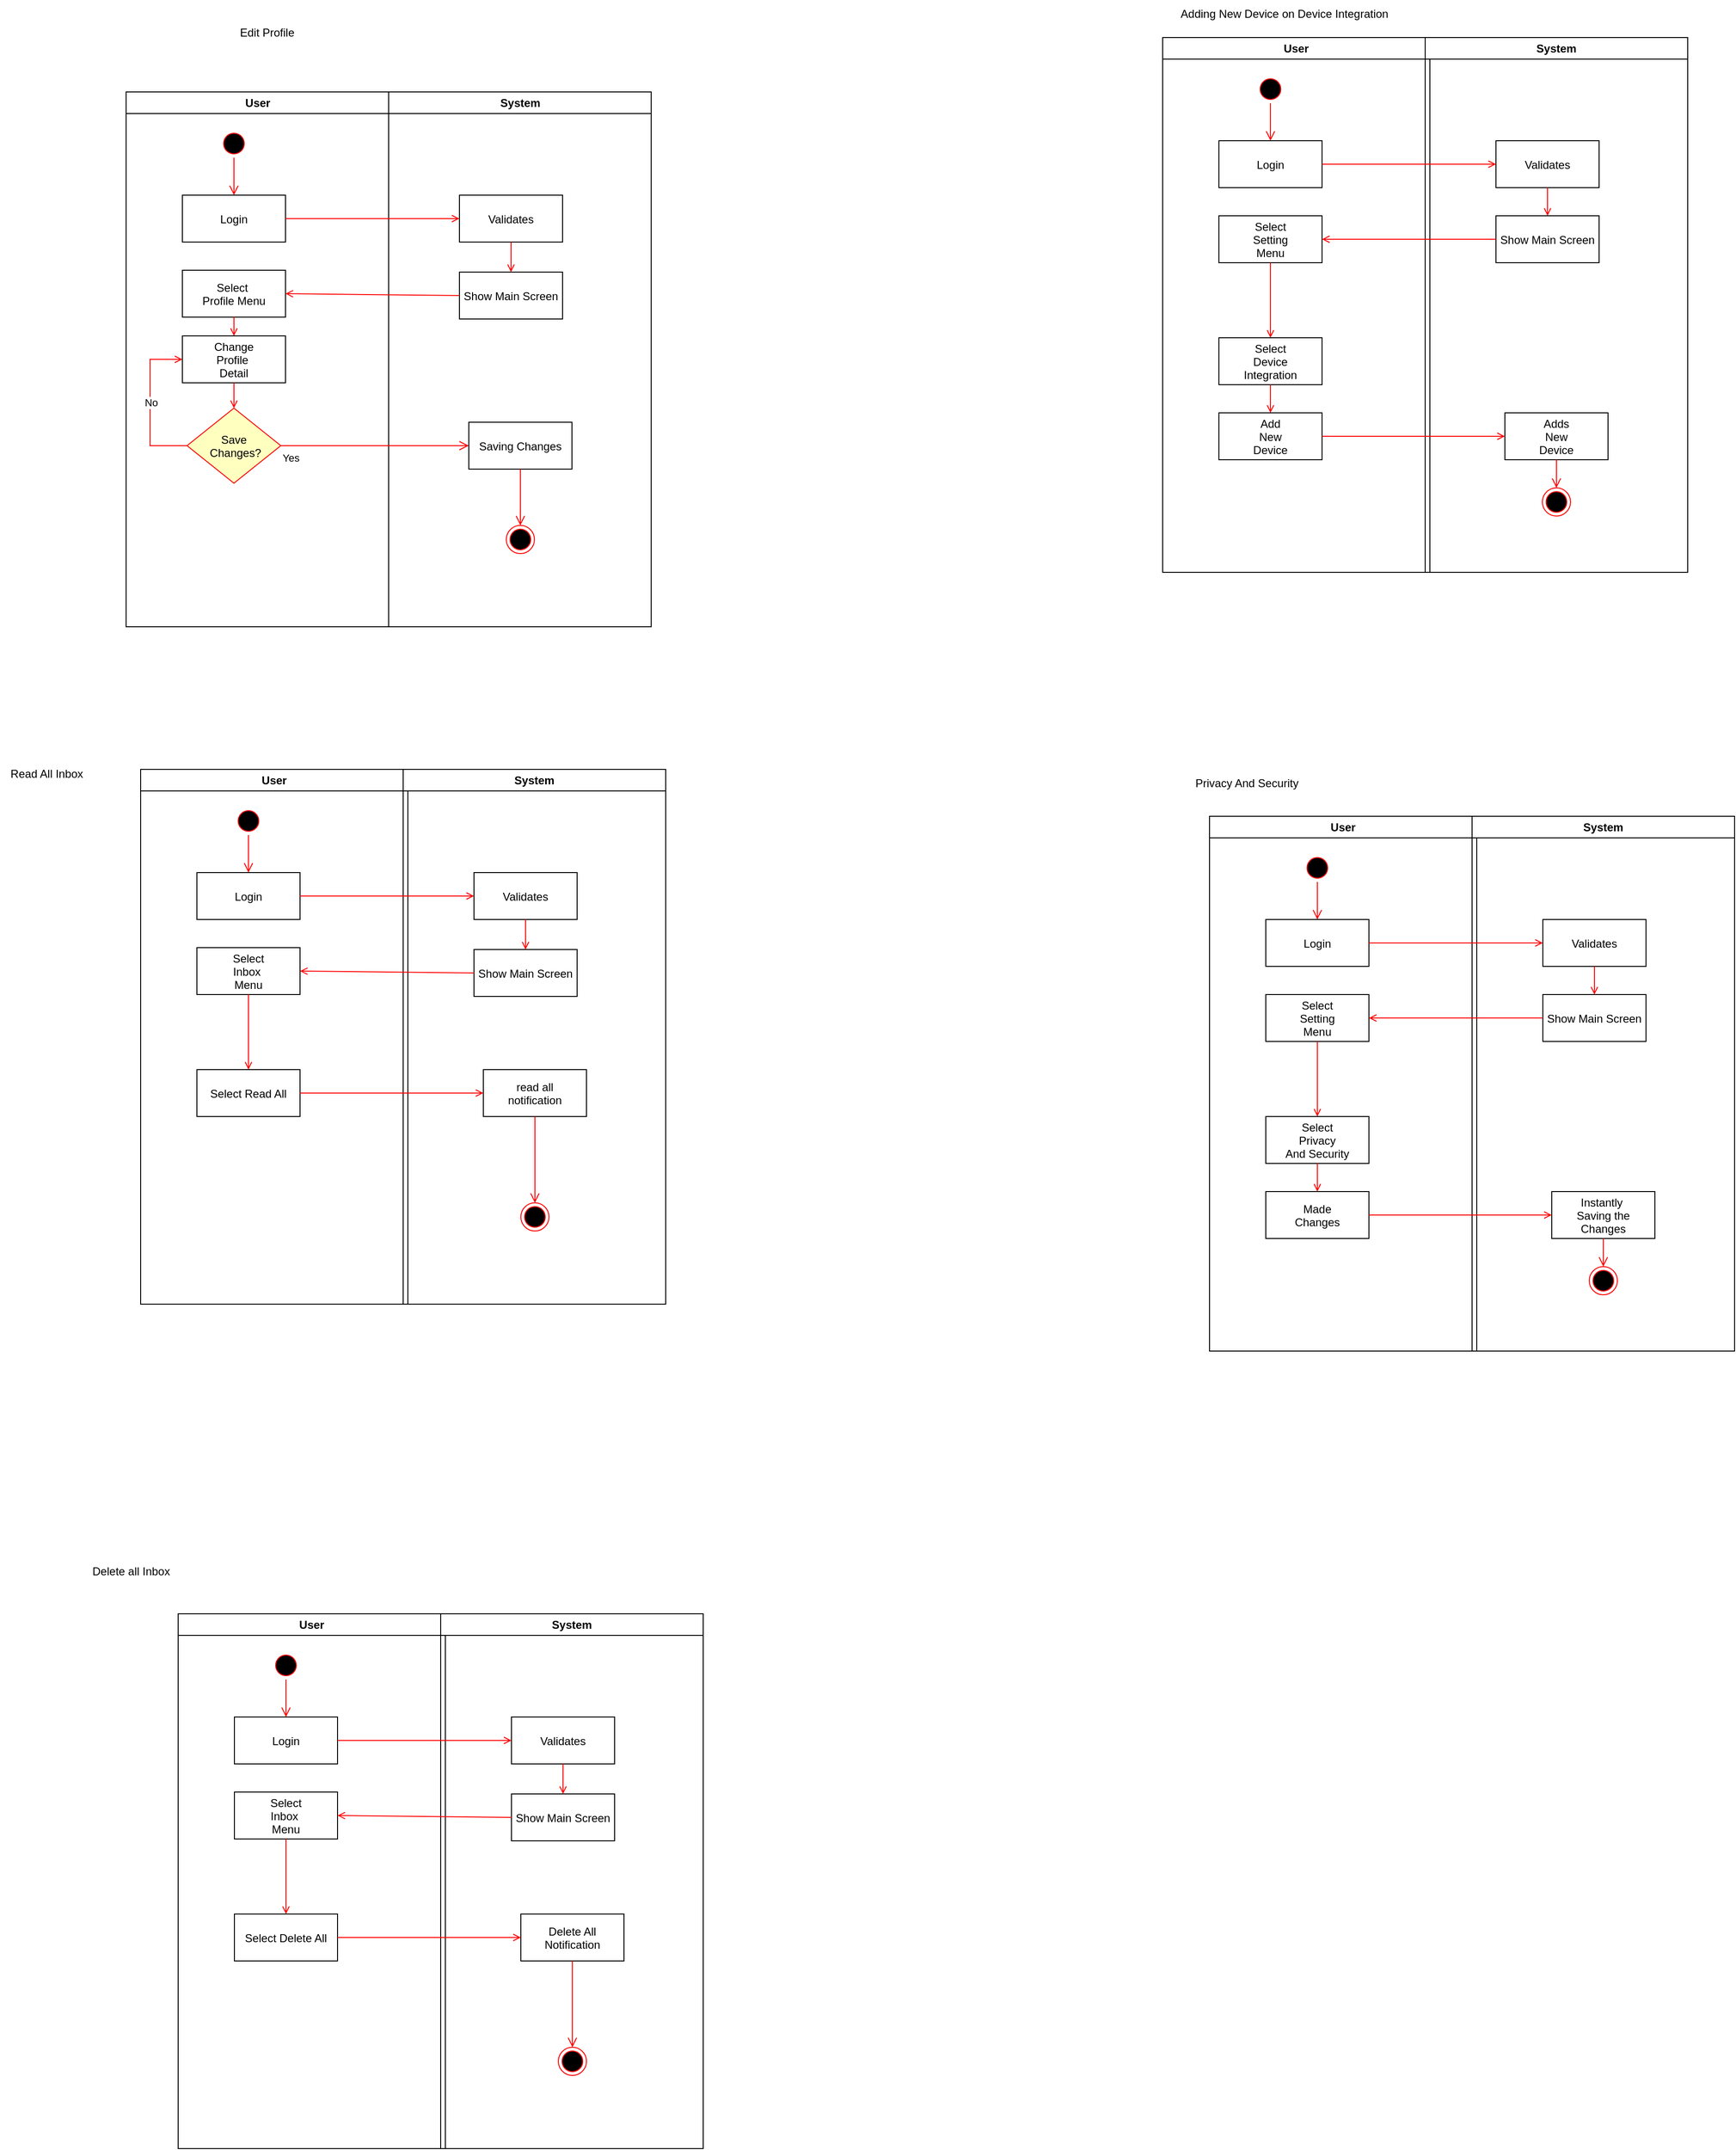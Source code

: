 <mxfile version="24.6.4" type="github">
  <diagram name="Page-1" id="e7e014a7-5840-1c2e-5031-d8a46d1fe8dd">
    <mxGraphModel dx="4750" dy="1995" grid="1" gridSize="10" guides="1" tooltips="1" connect="1" arrows="1" fold="1" page="1" pageScale="1" pageWidth="1169" pageHeight="826" background="none" math="0" shadow="0">
      <root>
        <mxCell id="0" />
        <mxCell id="1" parent="0" />
        <mxCell id="2" value="User" style="swimlane;whiteSpace=wrap" parent="1" vertex="1">
          <mxGeometry x="164.5" y="128" width="280" height="570" as="geometry" />
        </mxCell>
        <mxCell id="5" value="" style="ellipse;shape=startState;fillColor=#000000;strokeColor=#ff0000;" parent="2" vertex="1">
          <mxGeometry x="100" y="40" width="30" height="30" as="geometry" />
        </mxCell>
        <mxCell id="6" value="" style="edgeStyle=elbowEdgeStyle;elbow=horizontal;verticalAlign=bottom;endArrow=open;endSize=8;strokeColor=#FF0000;endFill=1;rounded=0" parent="2" source="5" target="7" edge="1">
          <mxGeometry x="100" y="40" as="geometry">
            <mxPoint x="115" y="110" as="targetPoint" />
          </mxGeometry>
        </mxCell>
        <mxCell id="7" value="Login" style="" parent="2" vertex="1">
          <mxGeometry x="60" y="110" width="110" height="50" as="geometry" />
        </mxCell>
        <mxCell id="8" value="Select &#xa;Profile Menu" style="" parent="2" vertex="1">
          <mxGeometry x="60" y="190" width="110" height="50" as="geometry" />
        </mxCell>
        <mxCell id="11" value="" style="endArrow=open;strokeColor=#FF0000;endFill=1;rounded=0;entryX=0.5;entryY=0;entryDx=0;entryDy=0;" parent="2" source="8" target="FEUVQfDStyzJpUgFXX7i-67" edge="1">
          <mxGeometry relative="1" as="geometry">
            <mxPoint x="115.5" y="272" as="targetPoint" />
          </mxGeometry>
        </mxCell>
        <mxCell id="21" value="Save&#xa; Changes?" style="rhombus;fillColor=#ffffc0;strokeColor=#ff0000;" parent="2" vertex="1">
          <mxGeometry x="65" y="337" width="100" height="80" as="geometry" />
        </mxCell>
        <mxCell id="FEUVQfDStyzJpUgFXX7i-44" value="" style="endArrow=open;strokeColor=#FF0000;endFill=1;rounded=0;exitX=0;exitY=0.5;exitDx=0;exitDy=0;entryX=0;entryY=0.5;entryDx=0;entryDy=0;" edge="1" parent="2" source="21" target="FEUVQfDStyzJpUgFXX7i-67">
          <mxGeometry relative="1" as="geometry">
            <mxPoint x="125" y="257" as="sourcePoint" />
            <mxPoint x="55.5" y="272" as="targetPoint" />
            <Array as="points">
              <mxPoint x="25.5" y="377" />
              <mxPoint x="25.5" y="285" />
            </Array>
          </mxGeometry>
        </mxCell>
        <mxCell id="FEUVQfDStyzJpUgFXX7i-45" value="No" style="edgeLabel;html=1;align=center;verticalAlign=middle;resizable=0;points=[];" vertex="1" connectable="0" parent="FEUVQfDStyzJpUgFXX7i-44">
          <mxGeometry x="0.033" y="-1" relative="1" as="geometry">
            <mxPoint as="offset" />
          </mxGeometry>
        </mxCell>
        <mxCell id="FEUVQfDStyzJpUgFXX7i-67" value="Change&#xa;Profile &#xa;Detail" style="" vertex="1" parent="2">
          <mxGeometry x="60" y="260" width="110" height="50" as="geometry" />
        </mxCell>
        <mxCell id="FEUVQfDStyzJpUgFXX7i-68" value="" style="endArrow=open;strokeColor=#FF0000;endFill=1;rounded=0;entryX=0.5;entryY=0;entryDx=0;entryDy=0;exitX=0.5;exitY=1;exitDx=0;exitDy=0;" edge="1" parent="2" source="FEUVQfDStyzJpUgFXX7i-67" target="21">
          <mxGeometry relative="1" as="geometry">
            <mxPoint x="125" y="250" as="sourcePoint" />
            <mxPoint x="125" y="270" as="targetPoint" />
          </mxGeometry>
        </mxCell>
        <mxCell id="3" value="System" style="swimlane;whiteSpace=wrap" parent="1" vertex="1">
          <mxGeometry x="444.5" y="128" width="280" height="570" as="geometry" />
        </mxCell>
        <mxCell id="15" value="Validates" style="" parent="3" vertex="1">
          <mxGeometry x="75.5" y="110" width="110" height="50" as="geometry" />
        </mxCell>
        <mxCell id="18" value="Show Main Screen" style="" parent="3" vertex="1">
          <mxGeometry x="75.5" y="192" width="110" height="50" as="geometry" />
        </mxCell>
        <mxCell id="24" value="" style="endArrow=open;strokeColor=#FF0000;endFill=1;rounded=0;exitX=0.5;exitY=1;exitDx=0;exitDy=0;entryX=0.5;entryY=0;entryDx=0;entryDy=0;" parent="3" source="15" target="18" edge="1">
          <mxGeometry relative="1" as="geometry">
            <mxPoint x="130" y="247.391" as="sourcePoint" />
            <mxPoint x="130.5" y="202" as="targetPoint" />
          </mxGeometry>
        </mxCell>
        <mxCell id="30" value="Saving Changes" style="" parent="3" vertex="1">
          <mxGeometry x="85.5" y="352" width="110" height="50" as="geometry" />
        </mxCell>
        <mxCell id="FEUVQfDStyzJpUgFXX7i-42" value="" style="ellipse;html=1;shape=endState;fillColor=#000000;strokeColor=#ff0000;" vertex="1" parent="3">
          <mxGeometry x="125.5" y="462" width="30" height="30" as="geometry" />
        </mxCell>
        <mxCell id="FEUVQfDStyzJpUgFXX7i-46" value="" style="elbow=horizontal;align=left;verticalAlign=top;endArrow=open;endSize=8;strokeColor=#FF0000;endFill=1;rounded=0;exitX=0.5;exitY=1;exitDx=0;exitDy=0;entryX=0.5;entryY=0;entryDx=0;entryDy=0;" edge="1" parent="3" source="30" target="FEUVQfDStyzJpUgFXX7i-42">
          <mxGeometry x="-1" relative="1" as="geometry">
            <mxPoint x="95.5" y="345" as="targetPoint" />
            <mxPoint x="-104.5" y="345" as="sourcePoint" />
          </mxGeometry>
        </mxCell>
        <mxCell id="20" value="" style="endArrow=open;strokeColor=#FF0000;endFill=1;rounded=0;exitX=0;exitY=0.5;exitDx=0;exitDy=0;entryX=1;entryY=0.5;entryDx=0;entryDy=0;" parent="1" source="18" target="8" edge="1">
          <mxGeometry relative="1" as="geometry">
            <mxPoint x="510" y="450" as="targetPoint" />
          </mxGeometry>
        </mxCell>
        <mxCell id="9" value="" style="endArrow=open;strokeColor=#FF0000;endFill=1;rounded=0;exitX=1;exitY=0.5;exitDx=0;exitDy=0;entryX=0;entryY=0.5;entryDx=0;entryDy=0;" parent="1" source="7" target="15" edge="1">
          <mxGeometry relative="1" as="geometry">
            <Array as="points">
              <mxPoint x="390" y="263" />
            </Array>
          </mxGeometry>
        </mxCell>
        <mxCell id="23" value="Yes" style="edgeStyle=elbowEdgeStyle;elbow=horizontal;align=left;verticalAlign=top;endArrow=open;endSize=8;strokeColor=#FF0000;endFill=1;rounded=0" parent="1" source="21" target="30" edge="1">
          <mxGeometry x="-1" relative="1" as="geometry">
            <mxPoint x="634.5" y="433" as="targetPoint" />
          </mxGeometry>
        </mxCell>
        <mxCell id="FEUVQfDStyzJpUgFXX7i-48" value="User" style="swimlane;whiteSpace=wrap" vertex="1" parent="1">
          <mxGeometry x="180" y="850" width="285" height="570" as="geometry" />
        </mxCell>
        <mxCell id="FEUVQfDStyzJpUgFXX7i-49" value="" style="ellipse;shape=startState;fillColor=#000000;strokeColor=#ff0000;" vertex="1" parent="FEUVQfDStyzJpUgFXX7i-48">
          <mxGeometry x="100" y="40" width="30" height="30" as="geometry" />
        </mxCell>
        <mxCell id="FEUVQfDStyzJpUgFXX7i-50" value="" style="edgeStyle=elbowEdgeStyle;elbow=horizontal;verticalAlign=bottom;endArrow=open;endSize=8;strokeColor=#FF0000;endFill=1;rounded=0" edge="1" parent="FEUVQfDStyzJpUgFXX7i-48" source="FEUVQfDStyzJpUgFXX7i-49" target="FEUVQfDStyzJpUgFXX7i-51">
          <mxGeometry x="100" y="40" as="geometry">
            <mxPoint x="115" y="110" as="targetPoint" />
          </mxGeometry>
        </mxCell>
        <mxCell id="FEUVQfDStyzJpUgFXX7i-51" value="Login" style="" vertex="1" parent="FEUVQfDStyzJpUgFXX7i-48">
          <mxGeometry x="60" y="110" width="110" height="50" as="geometry" />
        </mxCell>
        <mxCell id="FEUVQfDStyzJpUgFXX7i-52" value="Select&#xa;Inbox &#xa;Menu" style="" vertex="1" parent="FEUVQfDStyzJpUgFXX7i-48">
          <mxGeometry x="60" y="190" width="110" height="50" as="geometry" />
        </mxCell>
        <mxCell id="FEUVQfDStyzJpUgFXX7i-53" value="" style="endArrow=open;strokeColor=#FF0000;endFill=1;rounded=0;entryX=0.5;entryY=0;entryDx=0;entryDy=0;" edge="1" parent="FEUVQfDStyzJpUgFXX7i-48" source="FEUVQfDStyzJpUgFXX7i-52" target="FEUVQfDStyzJpUgFXX7i-70">
          <mxGeometry relative="1" as="geometry">
            <mxPoint x="115" y="290" as="targetPoint" />
          </mxGeometry>
        </mxCell>
        <mxCell id="FEUVQfDStyzJpUgFXX7i-70" value="Select Read All" style="" vertex="1" parent="FEUVQfDStyzJpUgFXX7i-48">
          <mxGeometry x="60" y="320" width="110" height="50" as="geometry" />
        </mxCell>
        <mxCell id="FEUVQfDStyzJpUgFXX7i-57" value="System" style="swimlane;whiteSpace=wrap" vertex="1" parent="1">
          <mxGeometry x="460" y="850" width="280" height="570" as="geometry" />
        </mxCell>
        <mxCell id="FEUVQfDStyzJpUgFXX7i-58" value="Validates" style="" vertex="1" parent="FEUVQfDStyzJpUgFXX7i-57">
          <mxGeometry x="75.5" y="110" width="110" height="50" as="geometry" />
        </mxCell>
        <mxCell id="FEUVQfDStyzJpUgFXX7i-59" value="Show Main Screen" style="" vertex="1" parent="FEUVQfDStyzJpUgFXX7i-57">
          <mxGeometry x="75.5" y="192" width="110" height="50" as="geometry" />
        </mxCell>
        <mxCell id="FEUVQfDStyzJpUgFXX7i-60" value="" style="endArrow=open;strokeColor=#FF0000;endFill=1;rounded=0;exitX=0.5;exitY=1;exitDx=0;exitDy=0;entryX=0.5;entryY=0;entryDx=0;entryDy=0;" edge="1" parent="FEUVQfDStyzJpUgFXX7i-57" source="FEUVQfDStyzJpUgFXX7i-58" target="FEUVQfDStyzJpUgFXX7i-59">
          <mxGeometry relative="1" as="geometry">
            <mxPoint x="130" y="247.391" as="sourcePoint" />
            <mxPoint x="130.5" y="202" as="targetPoint" />
          </mxGeometry>
        </mxCell>
        <mxCell id="FEUVQfDStyzJpUgFXX7i-61" value="read all&#xa;notification" style="" vertex="1" parent="FEUVQfDStyzJpUgFXX7i-57">
          <mxGeometry x="85.5" y="320" width="110" height="50" as="geometry" />
        </mxCell>
        <mxCell id="FEUVQfDStyzJpUgFXX7i-62" value="" style="ellipse;html=1;shape=endState;fillColor=#000000;strokeColor=#ff0000;" vertex="1" parent="FEUVQfDStyzJpUgFXX7i-57">
          <mxGeometry x="125.5" y="462" width="30" height="30" as="geometry" />
        </mxCell>
        <mxCell id="FEUVQfDStyzJpUgFXX7i-63" value="" style="elbow=horizontal;align=left;verticalAlign=top;endArrow=open;endSize=8;strokeColor=#FF0000;endFill=1;rounded=0;exitX=0.5;exitY=1;exitDx=0;exitDy=0;entryX=0.5;entryY=0;entryDx=0;entryDy=0;" edge="1" parent="FEUVQfDStyzJpUgFXX7i-57" source="FEUVQfDStyzJpUgFXX7i-61" target="FEUVQfDStyzJpUgFXX7i-62">
          <mxGeometry x="-1" relative="1" as="geometry">
            <mxPoint x="95.5" y="345" as="targetPoint" />
            <mxPoint x="-104.5" y="345" as="sourcePoint" />
          </mxGeometry>
        </mxCell>
        <mxCell id="FEUVQfDStyzJpUgFXX7i-64" value="" style="endArrow=open;strokeColor=#FF0000;endFill=1;rounded=0;exitX=0;exitY=0.5;exitDx=0;exitDy=0;entryX=1;entryY=0.5;entryDx=0;entryDy=0;" edge="1" parent="1" source="FEUVQfDStyzJpUgFXX7i-59" target="FEUVQfDStyzJpUgFXX7i-52">
          <mxGeometry relative="1" as="geometry">
            <mxPoint x="525.5" y="1172" as="targetPoint" />
          </mxGeometry>
        </mxCell>
        <mxCell id="FEUVQfDStyzJpUgFXX7i-65" value="" style="endArrow=open;strokeColor=#FF0000;endFill=1;rounded=0;exitX=1;exitY=0.5;exitDx=0;exitDy=0;entryX=0;entryY=0.5;entryDx=0;entryDy=0;" edge="1" parent="1" source="FEUVQfDStyzJpUgFXX7i-51" target="FEUVQfDStyzJpUgFXX7i-58">
          <mxGeometry relative="1" as="geometry">
            <Array as="points">
              <mxPoint x="405.5" y="985" />
            </Array>
          </mxGeometry>
        </mxCell>
        <mxCell id="FEUVQfDStyzJpUgFXX7i-69" value="Read All Inbox" style="text;html=1;align=center;verticalAlign=middle;whiteSpace=wrap;rounded=0;" vertex="1" parent="1">
          <mxGeometry x="30" y="840" width="100" height="30" as="geometry" />
        </mxCell>
        <mxCell id="FEUVQfDStyzJpUgFXX7i-71" value="" style="endArrow=open;strokeColor=#FF0000;endFill=1;rounded=0;entryX=0;entryY=0.5;entryDx=0;entryDy=0;" edge="1" parent="1" source="FEUVQfDStyzJpUgFXX7i-70" target="FEUVQfDStyzJpUgFXX7i-61">
          <mxGeometry relative="1" as="geometry">
            <mxPoint x="295" y="1260" as="targetPoint" />
            <mxPoint x="305" y="1100" as="sourcePoint" />
          </mxGeometry>
        </mxCell>
        <mxCell id="FEUVQfDStyzJpUgFXX7i-74" value="User" style="swimlane;whiteSpace=wrap" vertex="1" parent="1">
          <mxGeometry x="220" y="1750" width="285" height="570" as="geometry" />
        </mxCell>
        <mxCell id="FEUVQfDStyzJpUgFXX7i-75" value="" style="ellipse;shape=startState;fillColor=#000000;strokeColor=#ff0000;" vertex="1" parent="FEUVQfDStyzJpUgFXX7i-74">
          <mxGeometry x="100" y="40" width="30" height="30" as="geometry" />
        </mxCell>
        <mxCell id="FEUVQfDStyzJpUgFXX7i-76" value="" style="edgeStyle=elbowEdgeStyle;elbow=horizontal;verticalAlign=bottom;endArrow=open;endSize=8;strokeColor=#FF0000;endFill=1;rounded=0" edge="1" parent="FEUVQfDStyzJpUgFXX7i-74" source="FEUVQfDStyzJpUgFXX7i-75" target="FEUVQfDStyzJpUgFXX7i-77">
          <mxGeometry x="100" y="40" as="geometry">
            <mxPoint x="115" y="110" as="targetPoint" />
          </mxGeometry>
        </mxCell>
        <mxCell id="FEUVQfDStyzJpUgFXX7i-77" value="Login" style="" vertex="1" parent="FEUVQfDStyzJpUgFXX7i-74">
          <mxGeometry x="60" y="110" width="110" height="50" as="geometry" />
        </mxCell>
        <mxCell id="FEUVQfDStyzJpUgFXX7i-78" value="Select&#xa;Inbox &#xa;Menu" style="" vertex="1" parent="FEUVQfDStyzJpUgFXX7i-74">
          <mxGeometry x="60" y="190" width="110" height="50" as="geometry" />
        </mxCell>
        <mxCell id="FEUVQfDStyzJpUgFXX7i-79" value="" style="endArrow=open;strokeColor=#FF0000;endFill=1;rounded=0;entryX=0.5;entryY=0;entryDx=0;entryDy=0;" edge="1" parent="FEUVQfDStyzJpUgFXX7i-74" source="FEUVQfDStyzJpUgFXX7i-78" target="FEUVQfDStyzJpUgFXX7i-80">
          <mxGeometry relative="1" as="geometry">
            <mxPoint x="115" y="290" as="targetPoint" />
          </mxGeometry>
        </mxCell>
        <mxCell id="FEUVQfDStyzJpUgFXX7i-80" value="Select Delete All" style="" vertex="1" parent="FEUVQfDStyzJpUgFXX7i-74">
          <mxGeometry x="60" y="320" width="110" height="50" as="geometry" />
        </mxCell>
        <mxCell id="FEUVQfDStyzJpUgFXX7i-81" value="System" style="swimlane;whiteSpace=wrap" vertex="1" parent="1">
          <mxGeometry x="500" y="1750" width="280" height="570" as="geometry" />
        </mxCell>
        <mxCell id="FEUVQfDStyzJpUgFXX7i-82" value="Validates" style="" vertex="1" parent="FEUVQfDStyzJpUgFXX7i-81">
          <mxGeometry x="75.5" y="110" width="110" height="50" as="geometry" />
        </mxCell>
        <mxCell id="FEUVQfDStyzJpUgFXX7i-83" value="Show Main Screen" style="" vertex="1" parent="FEUVQfDStyzJpUgFXX7i-81">
          <mxGeometry x="75.5" y="192" width="110" height="50" as="geometry" />
        </mxCell>
        <mxCell id="FEUVQfDStyzJpUgFXX7i-84" value="" style="endArrow=open;strokeColor=#FF0000;endFill=1;rounded=0;exitX=0.5;exitY=1;exitDx=0;exitDy=0;entryX=0.5;entryY=0;entryDx=0;entryDy=0;" edge="1" parent="FEUVQfDStyzJpUgFXX7i-81" source="FEUVQfDStyzJpUgFXX7i-82" target="FEUVQfDStyzJpUgFXX7i-83">
          <mxGeometry relative="1" as="geometry">
            <mxPoint x="130" y="247.391" as="sourcePoint" />
            <mxPoint x="130.5" y="202" as="targetPoint" />
          </mxGeometry>
        </mxCell>
        <mxCell id="FEUVQfDStyzJpUgFXX7i-85" value="Delete All&#xa;Notification" style="" vertex="1" parent="FEUVQfDStyzJpUgFXX7i-81">
          <mxGeometry x="85.5" y="320" width="110" height="50" as="geometry" />
        </mxCell>
        <mxCell id="FEUVQfDStyzJpUgFXX7i-86" value="" style="ellipse;html=1;shape=endState;fillColor=#000000;strokeColor=#ff0000;" vertex="1" parent="FEUVQfDStyzJpUgFXX7i-81">
          <mxGeometry x="125.5" y="462" width="30" height="30" as="geometry" />
        </mxCell>
        <mxCell id="FEUVQfDStyzJpUgFXX7i-87" value="" style="elbow=horizontal;align=left;verticalAlign=top;endArrow=open;endSize=8;strokeColor=#FF0000;endFill=1;rounded=0;exitX=0.5;exitY=1;exitDx=0;exitDy=0;entryX=0.5;entryY=0;entryDx=0;entryDy=0;" edge="1" parent="FEUVQfDStyzJpUgFXX7i-81" source="FEUVQfDStyzJpUgFXX7i-85" target="FEUVQfDStyzJpUgFXX7i-86">
          <mxGeometry x="-1" relative="1" as="geometry">
            <mxPoint x="95.5" y="345" as="targetPoint" />
            <mxPoint x="-104.5" y="345" as="sourcePoint" />
          </mxGeometry>
        </mxCell>
        <mxCell id="FEUVQfDStyzJpUgFXX7i-88" value="" style="endArrow=open;strokeColor=#FF0000;endFill=1;rounded=0;exitX=0;exitY=0.5;exitDx=0;exitDy=0;entryX=1;entryY=0.5;entryDx=0;entryDy=0;" edge="1" parent="1" source="FEUVQfDStyzJpUgFXX7i-83" target="FEUVQfDStyzJpUgFXX7i-78">
          <mxGeometry relative="1" as="geometry">
            <mxPoint x="565.5" y="2072" as="targetPoint" />
          </mxGeometry>
        </mxCell>
        <mxCell id="FEUVQfDStyzJpUgFXX7i-89" value="" style="endArrow=open;strokeColor=#FF0000;endFill=1;rounded=0;exitX=1;exitY=0.5;exitDx=0;exitDy=0;entryX=0;entryY=0.5;entryDx=0;entryDy=0;" edge="1" parent="1" source="FEUVQfDStyzJpUgFXX7i-77" target="FEUVQfDStyzJpUgFXX7i-82">
          <mxGeometry relative="1" as="geometry">
            <Array as="points">
              <mxPoint x="445.5" y="1885" />
            </Array>
          </mxGeometry>
        </mxCell>
        <mxCell id="FEUVQfDStyzJpUgFXX7i-90" value="" style="endArrow=open;strokeColor=#FF0000;endFill=1;rounded=0;entryX=0;entryY=0.5;entryDx=0;entryDy=0;" edge="1" parent="1" source="FEUVQfDStyzJpUgFXX7i-80" target="FEUVQfDStyzJpUgFXX7i-85">
          <mxGeometry relative="1" as="geometry">
            <mxPoint x="335" y="2160" as="targetPoint" />
            <mxPoint x="345" y="2000" as="sourcePoint" />
          </mxGeometry>
        </mxCell>
        <mxCell id="FEUVQfDStyzJpUgFXX7i-91" value="User" style="swimlane;whiteSpace=wrap" vertex="1" parent="1">
          <mxGeometry x="1270" y="70" width="285" height="570" as="geometry" />
        </mxCell>
        <mxCell id="FEUVQfDStyzJpUgFXX7i-92" value="" style="ellipse;shape=startState;fillColor=#000000;strokeColor=#ff0000;" vertex="1" parent="FEUVQfDStyzJpUgFXX7i-91">
          <mxGeometry x="100" y="40" width="30" height="30" as="geometry" />
        </mxCell>
        <mxCell id="FEUVQfDStyzJpUgFXX7i-93" value="" style="edgeStyle=elbowEdgeStyle;elbow=horizontal;verticalAlign=bottom;endArrow=open;endSize=8;strokeColor=#FF0000;endFill=1;rounded=0" edge="1" parent="FEUVQfDStyzJpUgFXX7i-91" source="FEUVQfDStyzJpUgFXX7i-92" target="FEUVQfDStyzJpUgFXX7i-94">
          <mxGeometry x="100" y="40" as="geometry">
            <mxPoint x="115" y="110" as="targetPoint" />
          </mxGeometry>
        </mxCell>
        <mxCell id="FEUVQfDStyzJpUgFXX7i-94" value="Login" style="" vertex="1" parent="FEUVQfDStyzJpUgFXX7i-91">
          <mxGeometry x="60" y="110" width="110" height="50" as="geometry" />
        </mxCell>
        <mxCell id="FEUVQfDStyzJpUgFXX7i-95" value="Select&#xa;Setting&#xa;Menu" style="" vertex="1" parent="FEUVQfDStyzJpUgFXX7i-91">
          <mxGeometry x="60" y="190" width="110" height="50" as="geometry" />
        </mxCell>
        <mxCell id="FEUVQfDStyzJpUgFXX7i-96" value="" style="endArrow=open;strokeColor=#FF0000;endFill=1;rounded=0;entryX=0.5;entryY=0;entryDx=0;entryDy=0;" edge="1" parent="FEUVQfDStyzJpUgFXX7i-91" source="FEUVQfDStyzJpUgFXX7i-95" target="FEUVQfDStyzJpUgFXX7i-97">
          <mxGeometry relative="1" as="geometry">
            <mxPoint x="115" y="290" as="targetPoint" />
          </mxGeometry>
        </mxCell>
        <mxCell id="FEUVQfDStyzJpUgFXX7i-97" value="Select&#xa;Device&#xa;Integration" style="" vertex="1" parent="FEUVQfDStyzJpUgFXX7i-91">
          <mxGeometry x="60" y="320" width="110" height="50" as="geometry" />
        </mxCell>
        <mxCell id="FEUVQfDStyzJpUgFXX7i-109" value="Add&#xa;New&#xa;Device" style="" vertex="1" parent="FEUVQfDStyzJpUgFXX7i-91">
          <mxGeometry x="60" y="400" width="110" height="50" as="geometry" />
        </mxCell>
        <mxCell id="FEUVQfDStyzJpUgFXX7i-108" value="" style="endArrow=open;strokeColor=#FF0000;endFill=1;rounded=0;exitX=0.5;exitY=1;exitDx=0;exitDy=0;entryX=0.5;entryY=0;entryDx=0;entryDy=0;" edge="1" parent="FEUVQfDStyzJpUgFXX7i-91" source="FEUVQfDStyzJpUgFXX7i-97" target="FEUVQfDStyzJpUgFXX7i-109">
          <mxGeometry relative="1" as="geometry">
            <mxPoint x="115" y="400" as="targetPoint" />
            <mxPoint x="180" y="355" as="sourcePoint" />
          </mxGeometry>
        </mxCell>
        <mxCell id="FEUVQfDStyzJpUgFXX7i-98" value="System" style="swimlane;whiteSpace=wrap" vertex="1" parent="1">
          <mxGeometry x="1550" y="70" width="280" height="570" as="geometry" />
        </mxCell>
        <mxCell id="FEUVQfDStyzJpUgFXX7i-99" value="Validates" style="" vertex="1" parent="FEUVQfDStyzJpUgFXX7i-98">
          <mxGeometry x="75.5" y="110" width="110" height="50" as="geometry" />
        </mxCell>
        <mxCell id="FEUVQfDStyzJpUgFXX7i-100" value="Show Main Screen" style="" vertex="1" parent="FEUVQfDStyzJpUgFXX7i-98">
          <mxGeometry x="75.5" y="190" width="110" height="50" as="geometry" />
        </mxCell>
        <mxCell id="FEUVQfDStyzJpUgFXX7i-101" value="" style="endArrow=open;strokeColor=#FF0000;endFill=1;rounded=0;exitX=0.5;exitY=1;exitDx=0;exitDy=0;entryX=0.5;entryY=0;entryDx=0;entryDy=0;" edge="1" parent="FEUVQfDStyzJpUgFXX7i-98" source="FEUVQfDStyzJpUgFXX7i-99" target="FEUVQfDStyzJpUgFXX7i-100">
          <mxGeometry relative="1" as="geometry">
            <mxPoint x="130" y="247.391" as="sourcePoint" />
            <mxPoint x="130.5" y="202" as="targetPoint" />
          </mxGeometry>
        </mxCell>
        <mxCell id="FEUVQfDStyzJpUgFXX7i-102" value="Adds&#xa;New&#xa;Device" style="" vertex="1" parent="FEUVQfDStyzJpUgFXX7i-98">
          <mxGeometry x="85" y="400" width="110" height="50" as="geometry" />
        </mxCell>
        <mxCell id="FEUVQfDStyzJpUgFXX7i-103" value="" style="ellipse;html=1;shape=endState;fillColor=#000000;strokeColor=#ff0000;" vertex="1" parent="FEUVQfDStyzJpUgFXX7i-98">
          <mxGeometry x="125" y="480" width="30" height="30" as="geometry" />
        </mxCell>
        <mxCell id="FEUVQfDStyzJpUgFXX7i-104" value="" style="elbow=horizontal;align=left;verticalAlign=top;endArrow=open;endSize=8;strokeColor=#FF0000;endFill=1;rounded=0;exitX=0.5;exitY=1;exitDx=0;exitDy=0;entryX=0.5;entryY=0;entryDx=0;entryDy=0;" edge="1" parent="FEUVQfDStyzJpUgFXX7i-98" source="FEUVQfDStyzJpUgFXX7i-102" target="FEUVQfDStyzJpUgFXX7i-103">
          <mxGeometry x="-1" relative="1" as="geometry">
            <mxPoint x="95.5" y="345" as="targetPoint" />
            <mxPoint x="-104.5" y="345" as="sourcePoint" />
          </mxGeometry>
        </mxCell>
        <mxCell id="FEUVQfDStyzJpUgFXX7i-105" value="" style="endArrow=open;strokeColor=#FF0000;endFill=1;rounded=0;exitX=0;exitY=0.5;exitDx=0;exitDy=0;entryX=1;entryY=0.5;entryDx=0;entryDy=0;" edge="1" parent="1" source="FEUVQfDStyzJpUgFXX7i-100" target="FEUVQfDStyzJpUgFXX7i-95">
          <mxGeometry relative="1" as="geometry">
            <mxPoint x="1615.5" y="392" as="targetPoint" />
          </mxGeometry>
        </mxCell>
        <mxCell id="FEUVQfDStyzJpUgFXX7i-106" value="" style="endArrow=open;strokeColor=#FF0000;endFill=1;rounded=0;exitX=1;exitY=0.5;exitDx=0;exitDy=0;entryX=0;entryY=0.5;entryDx=0;entryDy=0;" edge="1" parent="1" source="FEUVQfDStyzJpUgFXX7i-94" target="FEUVQfDStyzJpUgFXX7i-99">
          <mxGeometry relative="1" as="geometry">
            <Array as="points">
              <mxPoint x="1495.5" y="205" />
            </Array>
          </mxGeometry>
        </mxCell>
        <mxCell id="FEUVQfDStyzJpUgFXX7i-107" value="" style="endArrow=open;strokeColor=#FF0000;endFill=1;rounded=0;entryX=0;entryY=0.5;entryDx=0;entryDy=0;exitX=1;exitY=0.5;exitDx=0;exitDy=0;" edge="1" parent="1" source="FEUVQfDStyzJpUgFXX7i-109" target="FEUVQfDStyzJpUgFXX7i-102">
          <mxGeometry relative="1" as="geometry">
            <mxPoint x="1385" y="480" as="targetPoint" />
            <mxPoint x="1395" y="320" as="sourcePoint" />
          </mxGeometry>
        </mxCell>
        <mxCell id="FEUVQfDStyzJpUgFXX7i-111" value="User" style="swimlane;whiteSpace=wrap" vertex="1" parent="1">
          <mxGeometry x="1320" y="900" width="285" height="570" as="geometry" />
        </mxCell>
        <mxCell id="FEUVQfDStyzJpUgFXX7i-112" value="" style="ellipse;shape=startState;fillColor=#000000;strokeColor=#ff0000;" vertex="1" parent="FEUVQfDStyzJpUgFXX7i-111">
          <mxGeometry x="100" y="40" width="30" height="30" as="geometry" />
        </mxCell>
        <mxCell id="FEUVQfDStyzJpUgFXX7i-113" value="" style="edgeStyle=elbowEdgeStyle;elbow=horizontal;verticalAlign=bottom;endArrow=open;endSize=8;strokeColor=#FF0000;endFill=1;rounded=0" edge="1" parent="FEUVQfDStyzJpUgFXX7i-111" source="FEUVQfDStyzJpUgFXX7i-112" target="FEUVQfDStyzJpUgFXX7i-114">
          <mxGeometry x="100" y="40" as="geometry">
            <mxPoint x="115" y="110" as="targetPoint" />
          </mxGeometry>
        </mxCell>
        <mxCell id="FEUVQfDStyzJpUgFXX7i-114" value="Login" style="" vertex="1" parent="FEUVQfDStyzJpUgFXX7i-111">
          <mxGeometry x="60" y="110" width="110" height="50" as="geometry" />
        </mxCell>
        <mxCell id="FEUVQfDStyzJpUgFXX7i-115" value="Select&#xa;Setting&#xa;Menu" style="" vertex="1" parent="FEUVQfDStyzJpUgFXX7i-111">
          <mxGeometry x="60" y="190" width="110" height="50" as="geometry" />
        </mxCell>
        <mxCell id="FEUVQfDStyzJpUgFXX7i-116" value="" style="endArrow=open;strokeColor=#FF0000;endFill=1;rounded=0;entryX=0.5;entryY=0;entryDx=0;entryDy=0;" edge="1" parent="FEUVQfDStyzJpUgFXX7i-111" source="FEUVQfDStyzJpUgFXX7i-115" target="FEUVQfDStyzJpUgFXX7i-117">
          <mxGeometry relative="1" as="geometry">
            <mxPoint x="115" y="290" as="targetPoint" />
          </mxGeometry>
        </mxCell>
        <mxCell id="FEUVQfDStyzJpUgFXX7i-117" value="Select&#xa;Privacy&#xa;And Security" style="" vertex="1" parent="FEUVQfDStyzJpUgFXX7i-111">
          <mxGeometry x="60" y="320" width="110" height="50" as="geometry" />
        </mxCell>
        <mxCell id="FEUVQfDStyzJpUgFXX7i-118" value="Made&#xa;Changes" style="" vertex="1" parent="FEUVQfDStyzJpUgFXX7i-111">
          <mxGeometry x="60" y="400" width="110" height="50" as="geometry" />
        </mxCell>
        <mxCell id="FEUVQfDStyzJpUgFXX7i-119" value="" style="endArrow=open;strokeColor=#FF0000;endFill=1;rounded=0;exitX=0.5;exitY=1;exitDx=0;exitDy=0;entryX=0.5;entryY=0;entryDx=0;entryDy=0;" edge="1" parent="FEUVQfDStyzJpUgFXX7i-111" source="FEUVQfDStyzJpUgFXX7i-117" target="FEUVQfDStyzJpUgFXX7i-118">
          <mxGeometry relative="1" as="geometry">
            <mxPoint x="115" y="400" as="targetPoint" />
            <mxPoint x="180" y="355" as="sourcePoint" />
          </mxGeometry>
        </mxCell>
        <mxCell id="FEUVQfDStyzJpUgFXX7i-120" value="System" style="swimlane;whiteSpace=wrap" vertex="1" parent="1">
          <mxGeometry x="1600" y="900" width="280" height="570" as="geometry" />
        </mxCell>
        <mxCell id="FEUVQfDStyzJpUgFXX7i-121" value="Validates" style="" vertex="1" parent="FEUVQfDStyzJpUgFXX7i-120">
          <mxGeometry x="75.5" y="110" width="110" height="50" as="geometry" />
        </mxCell>
        <mxCell id="FEUVQfDStyzJpUgFXX7i-122" value="Show Main Screen" style="" vertex="1" parent="FEUVQfDStyzJpUgFXX7i-120">
          <mxGeometry x="75.5" y="190" width="110" height="50" as="geometry" />
        </mxCell>
        <mxCell id="FEUVQfDStyzJpUgFXX7i-123" value="" style="endArrow=open;strokeColor=#FF0000;endFill=1;rounded=0;exitX=0.5;exitY=1;exitDx=0;exitDy=0;entryX=0.5;entryY=0;entryDx=0;entryDy=0;" edge="1" parent="FEUVQfDStyzJpUgFXX7i-120" source="FEUVQfDStyzJpUgFXX7i-121" target="FEUVQfDStyzJpUgFXX7i-122">
          <mxGeometry relative="1" as="geometry">
            <mxPoint x="130" y="247.391" as="sourcePoint" />
            <mxPoint x="130.5" y="202" as="targetPoint" />
          </mxGeometry>
        </mxCell>
        <mxCell id="FEUVQfDStyzJpUgFXX7i-124" value="Instantly &#xa;Saving the&#xa;Changes" style="" vertex="1" parent="FEUVQfDStyzJpUgFXX7i-120">
          <mxGeometry x="85" y="400" width="110" height="50" as="geometry" />
        </mxCell>
        <mxCell id="FEUVQfDStyzJpUgFXX7i-125" value="" style="ellipse;html=1;shape=endState;fillColor=#000000;strokeColor=#ff0000;" vertex="1" parent="FEUVQfDStyzJpUgFXX7i-120">
          <mxGeometry x="125" y="480" width="30" height="30" as="geometry" />
        </mxCell>
        <mxCell id="FEUVQfDStyzJpUgFXX7i-126" value="" style="elbow=horizontal;align=left;verticalAlign=top;endArrow=open;endSize=8;strokeColor=#FF0000;endFill=1;rounded=0;exitX=0.5;exitY=1;exitDx=0;exitDy=0;entryX=0.5;entryY=0;entryDx=0;entryDy=0;" edge="1" parent="FEUVQfDStyzJpUgFXX7i-120" source="FEUVQfDStyzJpUgFXX7i-124" target="FEUVQfDStyzJpUgFXX7i-125">
          <mxGeometry x="-1" relative="1" as="geometry">
            <mxPoint x="95.5" y="345" as="targetPoint" />
            <mxPoint x="-104.5" y="345" as="sourcePoint" />
          </mxGeometry>
        </mxCell>
        <mxCell id="FEUVQfDStyzJpUgFXX7i-127" value="" style="endArrow=open;strokeColor=#FF0000;endFill=1;rounded=0;exitX=0;exitY=0.5;exitDx=0;exitDy=0;entryX=1;entryY=0.5;entryDx=0;entryDy=0;" edge="1" parent="1" source="FEUVQfDStyzJpUgFXX7i-122" target="FEUVQfDStyzJpUgFXX7i-115">
          <mxGeometry relative="1" as="geometry">
            <mxPoint x="1665.5" y="1222" as="targetPoint" />
          </mxGeometry>
        </mxCell>
        <mxCell id="FEUVQfDStyzJpUgFXX7i-128" value="" style="endArrow=open;strokeColor=#FF0000;endFill=1;rounded=0;exitX=1;exitY=0.5;exitDx=0;exitDy=0;entryX=0;entryY=0.5;entryDx=0;entryDy=0;" edge="1" parent="1" source="FEUVQfDStyzJpUgFXX7i-114" target="FEUVQfDStyzJpUgFXX7i-121">
          <mxGeometry relative="1" as="geometry">
            <Array as="points">
              <mxPoint x="1545.5" y="1035" />
            </Array>
          </mxGeometry>
        </mxCell>
        <mxCell id="FEUVQfDStyzJpUgFXX7i-129" value="" style="endArrow=open;strokeColor=#FF0000;endFill=1;rounded=0;entryX=0;entryY=0.5;entryDx=0;entryDy=0;exitX=1;exitY=0.5;exitDx=0;exitDy=0;" edge="1" parent="1" source="FEUVQfDStyzJpUgFXX7i-118" target="FEUVQfDStyzJpUgFXX7i-124">
          <mxGeometry relative="1" as="geometry">
            <mxPoint x="1435" y="1310" as="targetPoint" />
            <mxPoint x="1445" y="1150" as="sourcePoint" />
          </mxGeometry>
        </mxCell>
        <mxCell id="FEUVQfDStyzJpUgFXX7i-131" value="Privacy And Security" style="text;html=1;align=center;verticalAlign=middle;whiteSpace=wrap;rounded=0;" vertex="1" parent="1">
          <mxGeometry x="1270" y="850" width="180" height="30" as="geometry" />
        </mxCell>
        <mxCell id="FEUVQfDStyzJpUgFXX7i-132" value="Adding New Device on Device Integration" style="text;html=1;align=center;verticalAlign=middle;whiteSpace=wrap;rounded=0;" vertex="1" parent="1">
          <mxGeometry x="1270" y="30" width="260" height="30" as="geometry" />
        </mxCell>
        <mxCell id="FEUVQfDStyzJpUgFXX7i-133" value="Edit Profile&lt;span style=&quot;color: rgba(0, 0, 0, 0); font-family: monospace; font-size: 0px; text-align: start; text-wrap: nowrap;&quot;&gt;%3CmxGraphModel%3E%3Croot%3E%3CmxCell%20id%3D%220%22%2F%3E%3CmxCell%20id%3D%221%22%20parent%3D%220%22%2F%3E%3CmxCell%20id%3D%222%22%20value%3D%22Adding%20New%20Device%20on%20Device%20Integration%22%20style%3D%22text%3Bhtml%3D1%3Balign%3Dcenter%3BverticalAlign%3Dmiddle%3BwhiteSpace%3Dwrap%3Brounded%3D0%3B%22%20vertex%3D%221%22%20parent%3D%221%22%3E%3CmxGeometry%20x%3D%221270%22%20y%3D%2230%22%20width%3D%22260%22%20height%3D%2230%22%20as%3D%22geometry%22%2F%3E%3C%2FmxCell%3E%3C%2Froot%3E%3C%2FmxGraphModel%3E&lt;/span&gt;" style="text;html=1;align=center;verticalAlign=middle;whiteSpace=wrap;rounded=0;" vertex="1" parent="1">
          <mxGeometry x="184.5" y="50" width="260" height="30" as="geometry" />
        </mxCell>
        <mxCell id="FEUVQfDStyzJpUgFXX7i-134" value="Delete all Inbox" style="text;html=1;align=center;verticalAlign=middle;whiteSpace=wrap;rounded=0;" vertex="1" parent="1">
          <mxGeometry x="40" y="1690" width="260" height="30" as="geometry" />
        </mxCell>
      </root>
    </mxGraphModel>
  </diagram>
</mxfile>
